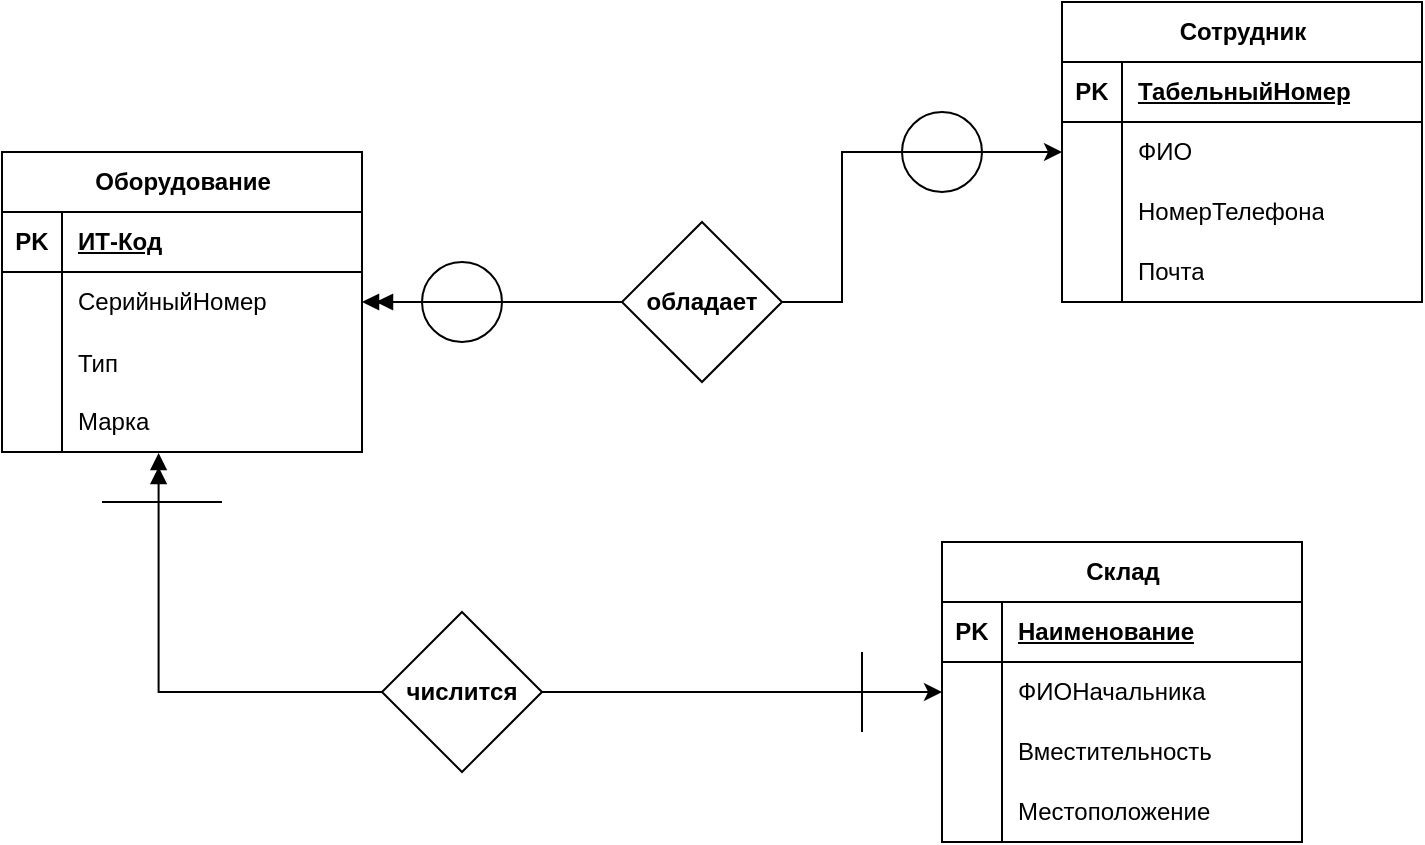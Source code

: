<mxfile version="22.0.6" type="github" pages="2">
  <diagram name="Страница — 1" id="PnU0x4NKW26dcsNiKPZy">
    <mxGraphModel dx="996" dy="751" grid="1" gridSize="10" guides="1" tooltips="1" connect="1" arrows="1" fold="1" page="1" pageScale="1" pageWidth="827" pageHeight="1169" math="0" shadow="0">
      <root>
        <mxCell id="0" />
        <mxCell id="1" parent="0" />
        <mxCell id="v3xCnes4WC0C5B3teTcQ-1" value="" style="ellipse;whiteSpace=wrap;html=1;aspect=fixed;" parent="1" vertex="1">
          <mxGeometry x="490" y="165" width="40" height="40" as="geometry" />
        </mxCell>
        <mxCell id="v3xCnes4WC0C5B3teTcQ-2" value="" style="ellipse;whiteSpace=wrap;html=1;aspect=fixed;" parent="1" vertex="1">
          <mxGeometry x="250" y="240" width="40" height="40" as="geometry" />
        </mxCell>
        <mxCell id="v3xCnes4WC0C5B3teTcQ-5" value="" style="edgeStyle=orthogonalEdgeStyle;rounded=0;orthogonalLoop=1;jettySize=auto;html=1;startArrow=doubleBlock;startFill=1;endArrow=none;endFill=0;" parent="1" source="v3xCnes4WC0C5B3teTcQ-6" target="v3xCnes4WC0C5B3teTcQ-49" edge="1">
          <mxGeometry relative="1" as="geometry" />
        </mxCell>
        <mxCell id="v3xCnes4WC0C5B3teTcQ-6" value="Оборудование" style="shape=table;startSize=30;container=1;collapsible=1;childLayout=tableLayout;fixedRows=1;rowLines=0;fontStyle=1;align=center;resizeLast=1;html=1;" parent="1" vertex="1">
          <mxGeometry x="40" y="185" width="180" height="150" as="geometry" />
        </mxCell>
        <mxCell id="v3xCnes4WC0C5B3teTcQ-7" value="" style="shape=tableRow;horizontal=0;startSize=0;swimlaneHead=0;swimlaneBody=0;fillColor=none;collapsible=0;dropTarget=0;points=[[0,0.5],[1,0.5]];portConstraint=eastwest;top=0;left=0;right=0;bottom=1;" parent="v3xCnes4WC0C5B3teTcQ-6" vertex="1">
          <mxGeometry y="30" width="180" height="30" as="geometry" />
        </mxCell>
        <mxCell id="v3xCnes4WC0C5B3teTcQ-8" value="PK" style="shape=partialRectangle;connectable=0;fillColor=none;top=0;left=0;bottom=0;right=0;fontStyle=1;overflow=hidden;whiteSpace=wrap;html=1;" parent="v3xCnes4WC0C5B3teTcQ-7" vertex="1">
          <mxGeometry width="30" height="30" as="geometry">
            <mxRectangle width="30" height="30" as="alternateBounds" />
          </mxGeometry>
        </mxCell>
        <mxCell id="v3xCnes4WC0C5B3teTcQ-9" value="ИТ-Код" style="shape=partialRectangle;connectable=0;fillColor=none;top=0;left=0;bottom=0;right=0;align=left;spacingLeft=6;fontStyle=5;overflow=hidden;whiteSpace=wrap;html=1;" parent="v3xCnes4WC0C5B3teTcQ-7" vertex="1">
          <mxGeometry x="30" width="150" height="30" as="geometry">
            <mxRectangle width="150" height="30" as="alternateBounds" />
          </mxGeometry>
        </mxCell>
        <mxCell id="v3xCnes4WC0C5B3teTcQ-10" value="" style="shape=tableRow;horizontal=0;startSize=0;swimlaneHead=0;swimlaneBody=0;fillColor=none;collapsible=0;dropTarget=0;points=[[0,0.5],[1,0.5]];portConstraint=eastwest;top=0;left=0;right=0;bottom=0;" parent="v3xCnes4WC0C5B3teTcQ-6" vertex="1">
          <mxGeometry y="60" width="180" height="30" as="geometry" />
        </mxCell>
        <mxCell id="v3xCnes4WC0C5B3teTcQ-11" value="" style="shape=partialRectangle;connectable=0;fillColor=none;top=0;left=0;bottom=0;right=0;editable=1;overflow=hidden;whiteSpace=wrap;html=1;" parent="v3xCnes4WC0C5B3teTcQ-10" vertex="1">
          <mxGeometry width="30" height="30" as="geometry">
            <mxRectangle width="30" height="30" as="alternateBounds" />
          </mxGeometry>
        </mxCell>
        <mxCell id="v3xCnes4WC0C5B3teTcQ-12" value="СерийныйНомер" style="shape=partialRectangle;connectable=0;fillColor=none;top=0;left=0;bottom=0;right=0;align=left;spacingLeft=6;overflow=hidden;whiteSpace=wrap;html=1;" parent="v3xCnes4WC0C5B3teTcQ-10" vertex="1">
          <mxGeometry x="30" width="150" height="30" as="geometry">
            <mxRectangle width="150" height="30" as="alternateBounds" />
          </mxGeometry>
        </mxCell>
        <mxCell id="v3xCnes4WC0C5B3teTcQ-13" value="" style="shape=tableRow;horizontal=0;startSize=0;swimlaneHead=0;swimlaneBody=0;fillColor=none;collapsible=0;dropTarget=0;points=[[0,0.5],[1,0.5]];portConstraint=eastwest;top=0;left=0;right=0;bottom=0;" parent="v3xCnes4WC0C5B3teTcQ-6" vertex="1">
          <mxGeometry y="90" width="180" height="30" as="geometry" />
        </mxCell>
        <mxCell id="v3xCnes4WC0C5B3teTcQ-14" value="" style="shape=partialRectangle;connectable=0;fillColor=none;top=0;left=0;bottom=0;right=0;editable=1;overflow=hidden;" parent="v3xCnes4WC0C5B3teTcQ-13" vertex="1">
          <mxGeometry width="30" height="30" as="geometry">
            <mxRectangle width="30" height="30" as="alternateBounds" />
          </mxGeometry>
        </mxCell>
        <mxCell id="v3xCnes4WC0C5B3teTcQ-15" value="Тип" style="shape=partialRectangle;connectable=0;fillColor=none;top=0;left=0;bottom=0;right=0;align=left;spacingLeft=6;overflow=hidden;" parent="v3xCnes4WC0C5B3teTcQ-13" vertex="1">
          <mxGeometry x="30" width="150" height="30" as="geometry">
            <mxRectangle width="150" height="30" as="alternateBounds" />
          </mxGeometry>
        </mxCell>
        <mxCell id="v3xCnes4WC0C5B3teTcQ-16" value="" style="shape=tableRow;horizontal=0;startSize=0;swimlaneHead=0;swimlaneBody=0;fillColor=none;collapsible=0;dropTarget=0;points=[[0,0.5],[1,0.5]];portConstraint=eastwest;top=0;left=0;right=0;bottom=0;" parent="v3xCnes4WC0C5B3teTcQ-6" vertex="1">
          <mxGeometry y="120" width="180" height="30" as="geometry" />
        </mxCell>
        <mxCell id="v3xCnes4WC0C5B3teTcQ-17" value="" style="shape=partialRectangle;connectable=0;fillColor=none;top=0;left=0;bottom=0;right=0;editable=1;overflow=hidden;whiteSpace=wrap;html=1;" parent="v3xCnes4WC0C5B3teTcQ-16" vertex="1">
          <mxGeometry width="30" height="30" as="geometry">
            <mxRectangle width="30" height="30" as="alternateBounds" />
          </mxGeometry>
        </mxCell>
        <mxCell id="v3xCnes4WC0C5B3teTcQ-18" value="Марка" style="shape=partialRectangle;connectable=0;fillColor=none;top=0;left=0;bottom=0;right=0;align=left;spacingLeft=6;overflow=hidden;whiteSpace=wrap;html=1;" parent="v3xCnes4WC0C5B3teTcQ-16" vertex="1">
          <mxGeometry x="30" width="150" height="30" as="geometry">
            <mxRectangle width="150" height="30" as="alternateBounds" />
          </mxGeometry>
        </mxCell>
        <mxCell id="v3xCnes4WC0C5B3teTcQ-19" value="Сотрудник" style="shape=table;startSize=30;container=1;collapsible=1;childLayout=tableLayout;fixedRows=1;rowLines=0;fontStyle=1;align=center;resizeLast=1;html=1;" parent="1" vertex="1">
          <mxGeometry x="570" y="110" width="180" height="150" as="geometry" />
        </mxCell>
        <mxCell id="v3xCnes4WC0C5B3teTcQ-20" value="" style="shape=tableRow;horizontal=0;startSize=0;swimlaneHead=0;swimlaneBody=0;fillColor=none;collapsible=0;dropTarget=0;points=[[0,0.5],[1,0.5]];portConstraint=eastwest;top=0;left=0;right=0;bottom=1;" parent="v3xCnes4WC0C5B3teTcQ-19" vertex="1">
          <mxGeometry y="30" width="180" height="30" as="geometry" />
        </mxCell>
        <mxCell id="v3xCnes4WC0C5B3teTcQ-21" value="PK" style="shape=partialRectangle;connectable=0;fillColor=none;top=0;left=0;bottom=0;right=0;fontStyle=1;overflow=hidden;whiteSpace=wrap;html=1;" parent="v3xCnes4WC0C5B3teTcQ-20" vertex="1">
          <mxGeometry width="30" height="30" as="geometry">
            <mxRectangle width="30" height="30" as="alternateBounds" />
          </mxGeometry>
        </mxCell>
        <mxCell id="v3xCnes4WC0C5B3teTcQ-22" value="ТабельныйНомер" style="shape=partialRectangle;connectable=0;fillColor=none;top=0;left=0;bottom=0;right=0;align=left;spacingLeft=6;fontStyle=5;overflow=hidden;whiteSpace=wrap;html=1;" parent="v3xCnes4WC0C5B3teTcQ-20" vertex="1">
          <mxGeometry x="30" width="150" height="30" as="geometry">
            <mxRectangle width="150" height="30" as="alternateBounds" />
          </mxGeometry>
        </mxCell>
        <mxCell id="v3xCnes4WC0C5B3teTcQ-23" value="" style="shape=tableRow;horizontal=0;startSize=0;swimlaneHead=0;swimlaneBody=0;fillColor=none;collapsible=0;dropTarget=0;points=[[0,0.5],[1,0.5]];portConstraint=eastwest;top=0;left=0;right=0;bottom=0;" parent="v3xCnes4WC0C5B3teTcQ-19" vertex="1">
          <mxGeometry y="60" width="180" height="30" as="geometry" />
        </mxCell>
        <mxCell id="v3xCnes4WC0C5B3teTcQ-24" value="" style="shape=partialRectangle;connectable=0;fillColor=none;top=0;left=0;bottom=0;right=0;editable=1;overflow=hidden;whiteSpace=wrap;html=1;" parent="v3xCnes4WC0C5B3teTcQ-23" vertex="1">
          <mxGeometry width="30" height="30" as="geometry">
            <mxRectangle width="30" height="30" as="alternateBounds" />
          </mxGeometry>
        </mxCell>
        <mxCell id="v3xCnes4WC0C5B3teTcQ-25" value="ФИО" style="shape=partialRectangle;connectable=0;fillColor=none;top=0;left=0;bottom=0;right=0;align=left;spacingLeft=6;overflow=hidden;whiteSpace=wrap;html=1;" parent="v3xCnes4WC0C5B3teTcQ-23" vertex="1">
          <mxGeometry x="30" width="150" height="30" as="geometry">
            <mxRectangle width="150" height="30" as="alternateBounds" />
          </mxGeometry>
        </mxCell>
        <mxCell id="v3xCnes4WC0C5B3teTcQ-26" value="" style="shape=tableRow;horizontal=0;startSize=0;swimlaneHead=0;swimlaneBody=0;fillColor=none;collapsible=0;dropTarget=0;points=[[0,0.5],[1,0.5]];portConstraint=eastwest;top=0;left=0;right=0;bottom=0;" parent="v3xCnes4WC0C5B3teTcQ-19" vertex="1">
          <mxGeometry y="90" width="180" height="30" as="geometry" />
        </mxCell>
        <mxCell id="v3xCnes4WC0C5B3teTcQ-27" value="" style="shape=partialRectangle;connectable=0;fillColor=none;top=0;left=0;bottom=0;right=0;editable=1;overflow=hidden;whiteSpace=wrap;html=1;" parent="v3xCnes4WC0C5B3teTcQ-26" vertex="1">
          <mxGeometry width="30" height="30" as="geometry">
            <mxRectangle width="30" height="30" as="alternateBounds" />
          </mxGeometry>
        </mxCell>
        <mxCell id="v3xCnes4WC0C5B3teTcQ-28" value="НомерТелефона" style="shape=partialRectangle;connectable=0;fillColor=none;top=0;left=0;bottom=0;right=0;align=left;spacingLeft=6;overflow=hidden;whiteSpace=wrap;html=1;" parent="v3xCnes4WC0C5B3teTcQ-26" vertex="1">
          <mxGeometry x="30" width="150" height="30" as="geometry">
            <mxRectangle width="150" height="30" as="alternateBounds" />
          </mxGeometry>
        </mxCell>
        <mxCell id="v3xCnes4WC0C5B3teTcQ-29" value="" style="shape=tableRow;horizontal=0;startSize=0;swimlaneHead=0;swimlaneBody=0;fillColor=none;collapsible=0;dropTarget=0;points=[[0,0.5],[1,0.5]];portConstraint=eastwest;top=0;left=0;right=0;bottom=0;" parent="v3xCnes4WC0C5B3teTcQ-19" vertex="1">
          <mxGeometry y="120" width="180" height="30" as="geometry" />
        </mxCell>
        <mxCell id="v3xCnes4WC0C5B3teTcQ-30" value="" style="shape=partialRectangle;connectable=0;fillColor=none;top=0;left=0;bottom=0;right=0;fontStyle=0;overflow=hidden;whiteSpace=wrap;html=1;" parent="v3xCnes4WC0C5B3teTcQ-29" vertex="1">
          <mxGeometry width="30" height="30" as="geometry">
            <mxRectangle width="30" height="30" as="alternateBounds" />
          </mxGeometry>
        </mxCell>
        <mxCell id="v3xCnes4WC0C5B3teTcQ-31" value="Почта" style="shape=partialRectangle;connectable=0;fillColor=none;top=0;left=0;bottom=0;right=0;align=left;spacingLeft=6;fontStyle=0;overflow=hidden;whiteSpace=wrap;html=1;" parent="v3xCnes4WC0C5B3teTcQ-29" vertex="1">
          <mxGeometry x="30" width="150" height="30" as="geometry">
            <mxRectangle width="150" height="30" as="alternateBounds" />
          </mxGeometry>
        </mxCell>
        <mxCell id="v3xCnes4WC0C5B3teTcQ-32" value="" style="edgeStyle=orthogonalEdgeStyle;rounded=0;orthogonalLoop=1;jettySize=auto;html=1;startArrow=classic;startFill=1;endArrow=none;endFill=0;" parent="1" source="v3xCnes4WC0C5B3teTcQ-33" target="v3xCnes4WC0C5B3teTcQ-47" edge="1">
          <mxGeometry relative="1" as="geometry" />
        </mxCell>
        <mxCell id="v3xCnes4WC0C5B3teTcQ-33" value="Склад" style="shape=table;startSize=30;container=1;collapsible=1;childLayout=tableLayout;fixedRows=1;rowLines=0;fontStyle=1;align=center;resizeLast=1;html=1;" parent="1" vertex="1">
          <mxGeometry x="510" y="380" width="180" height="150" as="geometry" />
        </mxCell>
        <mxCell id="v3xCnes4WC0C5B3teTcQ-34" value="" style="shape=tableRow;horizontal=0;startSize=0;swimlaneHead=0;swimlaneBody=0;fillColor=none;collapsible=0;dropTarget=0;points=[[0,0.5],[1,0.5]];portConstraint=eastwest;top=0;left=0;right=0;bottom=1;" parent="v3xCnes4WC0C5B3teTcQ-33" vertex="1">
          <mxGeometry y="30" width="180" height="30" as="geometry" />
        </mxCell>
        <mxCell id="v3xCnes4WC0C5B3teTcQ-35" value="PK" style="shape=partialRectangle;connectable=0;fillColor=none;top=0;left=0;bottom=0;right=0;fontStyle=1;overflow=hidden;whiteSpace=wrap;html=1;" parent="v3xCnes4WC0C5B3teTcQ-34" vertex="1">
          <mxGeometry width="30" height="30" as="geometry">
            <mxRectangle width="30" height="30" as="alternateBounds" />
          </mxGeometry>
        </mxCell>
        <mxCell id="v3xCnes4WC0C5B3teTcQ-36" value="Наименование" style="shape=partialRectangle;connectable=0;fillColor=none;top=0;left=0;bottom=0;right=0;align=left;spacingLeft=6;fontStyle=5;overflow=hidden;whiteSpace=wrap;html=1;" parent="v3xCnes4WC0C5B3teTcQ-34" vertex="1">
          <mxGeometry x="30" width="150" height="30" as="geometry">
            <mxRectangle width="150" height="30" as="alternateBounds" />
          </mxGeometry>
        </mxCell>
        <mxCell id="v3xCnes4WC0C5B3teTcQ-37" value="" style="shape=tableRow;horizontal=0;startSize=0;swimlaneHead=0;swimlaneBody=0;fillColor=none;collapsible=0;dropTarget=0;points=[[0,0.5],[1,0.5]];portConstraint=eastwest;top=0;left=0;right=0;bottom=0;" parent="v3xCnes4WC0C5B3teTcQ-33" vertex="1">
          <mxGeometry y="60" width="180" height="30" as="geometry" />
        </mxCell>
        <mxCell id="v3xCnes4WC0C5B3teTcQ-38" value="" style="shape=partialRectangle;connectable=0;fillColor=none;top=0;left=0;bottom=0;right=0;editable=1;overflow=hidden;whiteSpace=wrap;html=1;" parent="v3xCnes4WC0C5B3teTcQ-37" vertex="1">
          <mxGeometry width="30" height="30" as="geometry">
            <mxRectangle width="30" height="30" as="alternateBounds" />
          </mxGeometry>
        </mxCell>
        <mxCell id="v3xCnes4WC0C5B3teTcQ-39" value="ФИОНачальника" style="shape=partialRectangle;connectable=0;fillColor=none;top=0;left=0;bottom=0;right=0;align=left;spacingLeft=6;overflow=hidden;whiteSpace=wrap;html=1;" parent="v3xCnes4WC0C5B3teTcQ-37" vertex="1">
          <mxGeometry x="30" width="150" height="30" as="geometry">
            <mxRectangle width="150" height="30" as="alternateBounds" />
          </mxGeometry>
        </mxCell>
        <mxCell id="v3xCnes4WC0C5B3teTcQ-40" value="" style="shape=tableRow;horizontal=0;startSize=0;swimlaneHead=0;swimlaneBody=0;fillColor=none;collapsible=0;dropTarget=0;points=[[0,0.5],[1,0.5]];portConstraint=eastwest;top=0;left=0;right=0;bottom=0;" parent="v3xCnes4WC0C5B3teTcQ-33" vertex="1">
          <mxGeometry y="90" width="180" height="30" as="geometry" />
        </mxCell>
        <mxCell id="v3xCnes4WC0C5B3teTcQ-41" value="" style="shape=partialRectangle;connectable=0;fillColor=none;top=0;left=0;bottom=0;right=0;editable=1;overflow=hidden;whiteSpace=wrap;html=1;" parent="v3xCnes4WC0C5B3teTcQ-40" vertex="1">
          <mxGeometry width="30" height="30" as="geometry">
            <mxRectangle width="30" height="30" as="alternateBounds" />
          </mxGeometry>
        </mxCell>
        <mxCell id="v3xCnes4WC0C5B3teTcQ-42" value="Вместительность" style="shape=partialRectangle;connectable=0;fillColor=none;top=0;left=0;bottom=0;right=0;align=left;spacingLeft=6;overflow=hidden;whiteSpace=wrap;html=1;" parent="v3xCnes4WC0C5B3teTcQ-40" vertex="1">
          <mxGeometry x="30" width="150" height="30" as="geometry">
            <mxRectangle width="150" height="30" as="alternateBounds" />
          </mxGeometry>
        </mxCell>
        <mxCell id="v3xCnes4WC0C5B3teTcQ-43" value="" style="shape=tableRow;horizontal=0;startSize=0;swimlaneHead=0;swimlaneBody=0;fillColor=none;collapsible=0;dropTarget=0;points=[[0,0.5],[1,0.5]];portConstraint=eastwest;top=0;left=0;right=0;bottom=0;" parent="v3xCnes4WC0C5B3teTcQ-33" vertex="1">
          <mxGeometry y="120" width="180" height="30" as="geometry" />
        </mxCell>
        <mxCell id="v3xCnes4WC0C5B3teTcQ-44" value="" style="shape=partialRectangle;connectable=0;fillColor=none;top=0;left=0;bottom=0;right=0;fontStyle=0;overflow=hidden;whiteSpace=wrap;html=1;" parent="v3xCnes4WC0C5B3teTcQ-43" vertex="1">
          <mxGeometry width="30" height="30" as="geometry">
            <mxRectangle width="30" height="30" as="alternateBounds" />
          </mxGeometry>
        </mxCell>
        <mxCell id="v3xCnes4WC0C5B3teTcQ-45" value="Местоположение" style="shape=partialRectangle;connectable=0;fillColor=none;top=0;left=0;bottom=0;right=0;align=left;spacingLeft=6;fontStyle=0;overflow=hidden;whiteSpace=wrap;html=1;" parent="v3xCnes4WC0C5B3teTcQ-43" vertex="1">
          <mxGeometry x="30" width="150" height="30" as="geometry">
            <mxRectangle width="150" height="30" as="alternateBounds" />
          </mxGeometry>
        </mxCell>
        <mxCell id="v3xCnes4WC0C5B3teTcQ-46" style="edgeStyle=orthogonalEdgeStyle;rounded=0;orthogonalLoop=1;jettySize=auto;html=1;endArrow=doubleBlock;endFill=1;entryX=0.435;entryY=1.015;entryDx=0;entryDy=0;entryPerimeter=0;" parent="1" source="v3xCnes4WC0C5B3teTcQ-47" target="v3xCnes4WC0C5B3teTcQ-16" edge="1">
          <mxGeometry relative="1" as="geometry">
            <mxPoint x="120" y="340" as="targetPoint" />
            <Array as="points">
              <mxPoint x="118" y="455" />
            </Array>
          </mxGeometry>
        </mxCell>
        <mxCell id="v3xCnes4WC0C5B3teTcQ-47" value="числится" style="rhombus;whiteSpace=wrap;html=1;startSize=30;fontStyle=1;" parent="1" vertex="1">
          <mxGeometry x="230" y="415" width="80" height="80" as="geometry" />
        </mxCell>
        <mxCell id="v3xCnes4WC0C5B3teTcQ-48" style="edgeStyle=orthogonalEdgeStyle;rounded=0;orthogonalLoop=1;jettySize=auto;html=1;entryX=0;entryY=0.5;entryDx=0;entryDy=0;" parent="1" source="v3xCnes4WC0C5B3teTcQ-49" target="v3xCnes4WC0C5B3teTcQ-23" edge="1">
          <mxGeometry relative="1" as="geometry">
            <Array as="points">
              <mxPoint x="460" y="260" />
              <mxPoint x="460" y="185" />
            </Array>
          </mxGeometry>
        </mxCell>
        <mxCell id="v3xCnes4WC0C5B3teTcQ-49" value="обладает" style="rhombus;whiteSpace=wrap;html=1;startSize=30;fontStyle=1;" parent="1" vertex="1">
          <mxGeometry x="350" y="220" width="80" height="80" as="geometry" />
        </mxCell>
        <mxCell id="2YAQvIsEtUiW3YTORAIv-1" value="" style="endArrow=none;html=1;rounded=0;" parent="1" edge="1">
          <mxGeometry width="50" height="50" relative="1" as="geometry">
            <mxPoint x="470" y="475" as="sourcePoint" />
            <mxPoint x="470" y="435" as="targetPoint" />
          </mxGeometry>
        </mxCell>
        <mxCell id="8q7k6hsITGp_pJ8MEtwG-1" value="" style="endArrow=none;html=1;rounded=0;" edge="1" parent="1">
          <mxGeometry width="50" height="50" relative="1" as="geometry">
            <mxPoint x="90" y="360" as="sourcePoint" />
            <mxPoint x="150" y="360" as="targetPoint" />
          </mxGeometry>
        </mxCell>
      </root>
    </mxGraphModel>
  </diagram>
  <diagram name="1норм" id="Ge3Oswzq9EC8gcT67TrZ">
    <mxGraphModel dx="1386" dy="751" grid="1" gridSize="10" guides="1" tooltips="1" connect="1" arrows="1" fold="1" page="0" pageScale="1" pageWidth="827" pageHeight="1169" math="0" shadow="0">
      <root>
        <mxCell id="0" />
        <mxCell id="1" parent="0" />
        <mxCell id="DF4nkWfCaV6Rz9GlAU0D-6" value="Оборудование" style="shape=table;startSize=30;container=1;collapsible=1;childLayout=tableLayout;fixedRows=1;rowLines=0;fontStyle=1;align=center;resizeLast=1;html=1;" parent="1" vertex="1">
          <mxGeometry x="80" y="185" width="180" height="180" as="geometry" />
        </mxCell>
        <mxCell id="DF4nkWfCaV6Rz9GlAU0D-7" value="" style="shape=tableRow;horizontal=0;startSize=0;swimlaneHead=0;swimlaneBody=0;fillColor=none;collapsible=0;dropTarget=0;points=[[0,0.5],[1,0.5]];portConstraint=eastwest;top=0;left=0;right=0;bottom=1;" parent="DF4nkWfCaV6Rz9GlAU0D-6" vertex="1">
          <mxGeometry y="30" width="180" height="30" as="geometry" />
        </mxCell>
        <mxCell id="DF4nkWfCaV6Rz9GlAU0D-8" value="PK" style="shape=partialRectangle;connectable=0;fillColor=none;top=0;left=0;bottom=0;right=0;fontStyle=1;overflow=hidden;whiteSpace=wrap;html=1;" parent="DF4nkWfCaV6Rz9GlAU0D-7" vertex="1">
          <mxGeometry width="30" height="30" as="geometry">
            <mxRectangle width="30" height="30" as="alternateBounds" />
          </mxGeometry>
        </mxCell>
        <mxCell id="DF4nkWfCaV6Rz9GlAU0D-9" value="ИТ-Код" style="shape=partialRectangle;connectable=0;fillColor=none;top=0;left=0;bottom=0;right=0;align=left;spacingLeft=6;fontStyle=5;overflow=hidden;whiteSpace=wrap;html=1;" parent="DF4nkWfCaV6Rz9GlAU0D-7" vertex="1">
          <mxGeometry x="30" width="150" height="30" as="geometry">
            <mxRectangle width="150" height="30" as="alternateBounds" />
          </mxGeometry>
        </mxCell>
        <mxCell id="DF4nkWfCaV6Rz9GlAU0D-10" value="" style="shape=tableRow;horizontal=0;startSize=0;swimlaneHead=0;swimlaneBody=0;fillColor=none;collapsible=0;dropTarget=0;points=[[0,0.5],[1,0.5]];portConstraint=eastwest;top=0;left=0;right=0;bottom=0;" parent="DF4nkWfCaV6Rz9GlAU0D-6" vertex="1">
          <mxGeometry y="60" width="180" height="30" as="geometry" />
        </mxCell>
        <mxCell id="DF4nkWfCaV6Rz9GlAU0D-11" value="" style="shape=partialRectangle;connectable=0;fillColor=none;top=0;left=0;bottom=0;right=0;editable=1;overflow=hidden;whiteSpace=wrap;html=1;" parent="DF4nkWfCaV6Rz9GlAU0D-10" vertex="1">
          <mxGeometry width="30" height="30" as="geometry">
            <mxRectangle width="30" height="30" as="alternateBounds" />
          </mxGeometry>
        </mxCell>
        <mxCell id="DF4nkWfCaV6Rz9GlAU0D-12" value="СерийныйНомер" style="shape=partialRectangle;connectable=0;fillColor=none;top=0;left=0;bottom=0;right=0;align=left;spacingLeft=6;overflow=hidden;whiteSpace=wrap;html=1;" parent="DF4nkWfCaV6Rz9GlAU0D-10" vertex="1">
          <mxGeometry x="30" width="150" height="30" as="geometry">
            <mxRectangle width="150" height="30" as="alternateBounds" />
          </mxGeometry>
        </mxCell>
        <mxCell id="DF4nkWfCaV6Rz9GlAU0D-13" value="" style="shape=tableRow;horizontal=0;startSize=0;swimlaneHead=0;swimlaneBody=0;fillColor=none;collapsible=0;dropTarget=0;points=[[0,0.5],[1,0.5]];portConstraint=eastwest;top=0;left=0;right=0;bottom=0;" parent="DF4nkWfCaV6Rz9GlAU0D-6" vertex="1">
          <mxGeometry y="90" width="180" height="30" as="geometry" />
        </mxCell>
        <mxCell id="DF4nkWfCaV6Rz9GlAU0D-14" value="" style="shape=partialRectangle;connectable=0;fillColor=none;top=0;left=0;bottom=0;right=0;editable=1;overflow=hidden;" parent="DF4nkWfCaV6Rz9GlAU0D-13" vertex="1">
          <mxGeometry width="30" height="30" as="geometry">
            <mxRectangle width="30" height="30" as="alternateBounds" />
          </mxGeometry>
        </mxCell>
        <mxCell id="DF4nkWfCaV6Rz9GlAU0D-15" value="Тип" style="shape=partialRectangle;connectable=0;fillColor=none;top=0;left=0;bottom=0;right=0;align=left;spacingLeft=6;overflow=hidden;" parent="DF4nkWfCaV6Rz9GlAU0D-13" vertex="1">
          <mxGeometry x="30" width="150" height="30" as="geometry">
            <mxRectangle width="150" height="30" as="alternateBounds" />
          </mxGeometry>
        </mxCell>
        <mxCell id="DF4nkWfCaV6Rz9GlAU0D-16" value="" style="shape=tableRow;horizontal=0;startSize=0;swimlaneHead=0;swimlaneBody=0;fillColor=none;collapsible=0;dropTarget=0;points=[[0,0.5],[1,0.5]];portConstraint=eastwest;top=0;left=0;right=0;bottom=0;" parent="DF4nkWfCaV6Rz9GlAU0D-6" vertex="1">
          <mxGeometry y="120" width="180" height="30" as="geometry" />
        </mxCell>
        <mxCell id="DF4nkWfCaV6Rz9GlAU0D-17" value="" style="shape=partialRectangle;connectable=0;fillColor=none;top=0;left=0;bottom=0;right=0;editable=1;overflow=hidden;whiteSpace=wrap;html=1;" parent="DF4nkWfCaV6Rz9GlAU0D-16" vertex="1">
          <mxGeometry width="30" height="30" as="geometry">
            <mxRectangle width="30" height="30" as="alternateBounds" />
          </mxGeometry>
        </mxCell>
        <mxCell id="DF4nkWfCaV6Rz9GlAU0D-18" value="Марка" style="shape=partialRectangle;connectable=0;fillColor=none;top=0;left=0;bottom=0;right=0;align=left;spacingLeft=6;overflow=hidden;whiteSpace=wrap;html=1;" parent="DF4nkWfCaV6Rz9GlAU0D-16" vertex="1">
          <mxGeometry x="30" width="150" height="30" as="geometry">
            <mxRectangle width="150" height="30" as="alternateBounds" />
          </mxGeometry>
        </mxCell>
        <mxCell id="LQpanw3jw8-ExbNBmh-A-1" value="" style="shape=tableRow;horizontal=0;startSize=0;swimlaneHead=0;swimlaneBody=0;fillColor=none;collapsible=0;dropTarget=0;points=[[0,0.5],[1,0.5]];portConstraint=eastwest;top=0;left=0;right=0;bottom=0;" parent="DF4nkWfCaV6Rz9GlAU0D-6" vertex="1">
          <mxGeometry y="150" width="180" height="30" as="geometry" />
        </mxCell>
        <mxCell id="LQpanw3jw8-ExbNBmh-A-2" value="" style="shape=partialRectangle;connectable=0;fillColor=none;top=0;left=0;bottom=0;right=0;editable=1;overflow=hidden;" parent="LQpanw3jw8-ExbNBmh-A-1" vertex="1">
          <mxGeometry width="30" height="30" as="geometry">
            <mxRectangle width="30" height="30" as="alternateBounds" />
          </mxGeometry>
        </mxCell>
        <mxCell id="LQpanw3jw8-ExbNBmh-A-3" value="Состояние" style="shape=partialRectangle;connectable=0;fillColor=none;top=0;left=0;bottom=0;right=0;align=left;spacingLeft=6;overflow=hidden;" parent="LQpanw3jw8-ExbNBmh-A-1" vertex="1">
          <mxGeometry x="30" width="150" height="30" as="geometry">
            <mxRectangle width="150" height="30" as="alternateBounds" />
          </mxGeometry>
        </mxCell>
        <mxCell id="DF4nkWfCaV6Rz9GlAU0D-19" value="Сотрудник" style="shape=table;startSize=30;container=1;collapsible=1;childLayout=tableLayout;fixedRows=1;rowLines=0;fontStyle=1;align=center;resizeLast=1;html=1;" parent="1" vertex="1">
          <mxGeometry x="635" y="185" width="180" height="150" as="geometry" />
        </mxCell>
        <mxCell id="DF4nkWfCaV6Rz9GlAU0D-20" value="" style="shape=tableRow;horizontal=0;startSize=0;swimlaneHead=0;swimlaneBody=0;fillColor=none;collapsible=0;dropTarget=0;points=[[0,0.5],[1,0.5]];portConstraint=eastwest;top=0;left=0;right=0;bottom=1;" parent="DF4nkWfCaV6Rz9GlAU0D-19" vertex="1">
          <mxGeometry y="30" width="180" height="30" as="geometry" />
        </mxCell>
        <mxCell id="DF4nkWfCaV6Rz9GlAU0D-21" value="PK" style="shape=partialRectangle;connectable=0;fillColor=none;top=0;left=0;bottom=0;right=0;fontStyle=1;overflow=hidden;whiteSpace=wrap;html=1;" parent="DF4nkWfCaV6Rz9GlAU0D-20" vertex="1">
          <mxGeometry width="30" height="30" as="geometry">
            <mxRectangle width="30" height="30" as="alternateBounds" />
          </mxGeometry>
        </mxCell>
        <mxCell id="DF4nkWfCaV6Rz9GlAU0D-22" value="ТабельныйНомер" style="shape=partialRectangle;connectable=0;fillColor=none;top=0;left=0;bottom=0;right=0;align=left;spacingLeft=6;fontStyle=5;overflow=hidden;whiteSpace=wrap;html=1;" parent="DF4nkWfCaV6Rz9GlAU0D-20" vertex="1">
          <mxGeometry x="30" width="150" height="30" as="geometry">
            <mxRectangle width="150" height="30" as="alternateBounds" />
          </mxGeometry>
        </mxCell>
        <mxCell id="DF4nkWfCaV6Rz9GlAU0D-23" value="" style="shape=tableRow;horizontal=0;startSize=0;swimlaneHead=0;swimlaneBody=0;fillColor=none;collapsible=0;dropTarget=0;points=[[0,0.5],[1,0.5]];portConstraint=eastwest;top=0;left=0;right=0;bottom=0;" parent="DF4nkWfCaV6Rz9GlAU0D-19" vertex="1">
          <mxGeometry y="60" width="180" height="30" as="geometry" />
        </mxCell>
        <mxCell id="DF4nkWfCaV6Rz9GlAU0D-24" value="" style="shape=partialRectangle;connectable=0;fillColor=none;top=0;left=0;bottom=0;right=0;editable=1;overflow=hidden;whiteSpace=wrap;html=1;" parent="DF4nkWfCaV6Rz9GlAU0D-23" vertex="1">
          <mxGeometry width="30" height="30" as="geometry">
            <mxRectangle width="30" height="30" as="alternateBounds" />
          </mxGeometry>
        </mxCell>
        <mxCell id="DF4nkWfCaV6Rz9GlAU0D-25" value="ФИО" style="shape=partialRectangle;connectable=0;fillColor=none;top=0;left=0;bottom=0;right=0;align=left;spacingLeft=6;overflow=hidden;whiteSpace=wrap;html=1;" parent="DF4nkWfCaV6Rz9GlAU0D-23" vertex="1">
          <mxGeometry x="30" width="150" height="30" as="geometry">
            <mxRectangle width="150" height="30" as="alternateBounds" />
          </mxGeometry>
        </mxCell>
        <mxCell id="DF4nkWfCaV6Rz9GlAU0D-26" value="" style="shape=tableRow;horizontal=0;startSize=0;swimlaneHead=0;swimlaneBody=0;fillColor=none;collapsible=0;dropTarget=0;points=[[0,0.5],[1,0.5]];portConstraint=eastwest;top=0;left=0;right=0;bottom=0;" parent="DF4nkWfCaV6Rz9GlAU0D-19" vertex="1">
          <mxGeometry y="90" width="180" height="30" as="geometry" />
        </mxCell>
        <mxCell id="DF4nkWfCaV6Rz9GlAU0D-27" value="" style="shape=partialRectangle;connectable=0;fillColor=none;top=0;left=0;bottom=0;right=0;editable=1;overflow=hidden;whiteSpace=wrap;html=1;" parent="DF4nkWfCaV6Rz9GlAU0D-26" vertex="1">
          <mxGeometry width="30" height="30" as="geometry">
            <mxRectangle width="30" height="30" as="alternateBounds" />
          </mxGeometry>
        </mxCell>
        <mxCell id="DF4nkWfCaV6Rz9GlAU0D-28" value="НомерТелефона" style="shape=partialRectangle;connectable=0;fillColor=none;top=0;left=0;bottom=0;right=0;align=left;spacingLeft=6;overflow=hidden;whiteSpace=wrap;html=1;" parent="DF4nkWfCaV6Rz9GlAU0D-26" vertex="1">
          <mxGeometry x="30" width="150" height="30" as="geometry">
            <mxRectangle width="150" height="30" as="alternateBounds" />
          </mxGeometry>
        </mxCell>
        <mxCell id="DF4nkWfCaV6Rz9GlAU0D-29" value="" style="shape=tableRow;horizontal=0;startSize=0;swimlaneHead=0;swimlaneBody=0;fillColor=none;collapsible=0;dropTarget=0;points=[[0,0.5],[1,0.5]];portConstraint=eastwest;top=0;left=0;right=0;bottom=0;" parent="DF4nkWfCaV6Rz9GlAU0D-19" vertex="1">
          <mxGeometry y="120" width="180" height="30" as="geometry" />
        </mxCell>
        <mxCell id="DF4nkWfCaV6Rz9GlAU0D-30" value="" style="shape=partialRectangle;connectable=0;fillColor=none;top=0;left=0;bottom=0;right=0;fontStyle=0;overflow=hidden;whiteSpace=wrap;html=1;" parent="DF4nkWfCaV6Rz9GlAU0D-29" vertex="1">
          <mxGeometry width="30" height="30" as="geometry">
            <mxRectangle width="30" height="30" as="alternateBounds" />
          </mxGeometry>
        </mxCell>
        <mxCell id="DF4nkWfCaV6Rz9GlAU0D-31" value="Почта" style="shape=partialRectangle;connectable=0;fillColor=none;top=0;left=0;bottom=0;right=0;align=left;spacingLeft=6;fontStyle=0;overflow=hidden;whiteSpace=wrap;html=1;" parent="DF4nkWfCaV6Rz9GlAU0D-29" vertex="1">
          <mxGeometry x="30" width="150" height="30" as="geometry">
            <mxRectangle width="150" height="30" as="alternateBounds" />
          </mxGeometry>
        </mxCell>
        <mxCell id="DF4nkWfCaV6Rz9GlAU0D-33" value="Склад" style="shape=table;startSize=30;container=1;collapsible=1;childLayout=tableLayout;fixedRows=1;rowLines=0;fontStyle=1;align=center;resizeLast=1;html=1;" parent="1" vertex="1">
          <mxGeometry x="405" y="480" width="180" height="150" as="geometry" />
        </mxCell>
        <mxCell id="DF4nkWfCaV6Rz9GlAU0D-34" value="" style="shape=tableRow;horizontal=0;startSize=0;swimlaneHead=0;swimlaneBody=0;fillColor=none;collapsible=0;dropTarget=0;points=[[0,0.5],[1,0.5]];portConstraint=eastwest;top=0;left=0;right=0;bottom=1;" parent="DF4nkWfCaV6Rz9GlAU0D-33" vertex="1">
          <mxGeometry y="30" width="180" height="30" as="geometry" />
        </mxCell>
        <mxCell id="DF4nkWfCaV6Rz9GlAU0D-35" value="PK" style="shape=partialRectangle;connectable=0;fillColor=none;top=0;left=0;bottom=0;right=0;fontStyle=1;overflow=hidden;whiteSpace=wrap;html=1;" parent="DF4nkWfCaV6Rz9GlAU0D-34" vertex="1">
          <mxGeometry width="30" height="30" as="geometry">
            <mxRectangle width="30" height="30" as="alternateBounds" />
          </mxGeometry>
        </mxCell>
        <mxCell id="DF4nkWfCaV6Rz9GlAU0D-36" value="Наименование" style="shape=partialRectangle;connectable=0;fillColor=none;top=0;left=0;bottom=0;right=0;align=left;spacingLeft=6;fontStyle=5;overflow=hidden;whiteSpace=wrap;html=1;" parent="DF4nkWfCaV6Rz9GlAU0D-34" vertex="1">
          <mxGeometry x="30" width="150" height="30" as="geometry">
            <mxRectangle width="150" height="30" as="alternateBounds" />
          </mxGeometry>
        </mxCell>
        <mxCell id="DF4nkWfCaV6Rz9GlAU0D-37" value="" style="shape=tableRow;horizontal=0;startSize=0;swimlaneHead=0;swimlaneBody=0;fillColor=none;collapsible=0;dropTarget=0;points=[[0,0.5],[1,0.5]];portConstraint=eastwest;top=0;left=0;right=0;bottom=0;" parent="DF4nkWfCaV6Rz9GlAU0D-33" vertex="1">
          <mxGeometry y="60" width="180" height="30" as="geometry" />
        </mxCell>
        <mxCell id="DF4nkWfCaV6Rz9GlAU0D-38" value="" style="shape=partialRectangle;connectable=0;fillColor=none;top=0;left=0;bottom=0;right=0;editable=1;overflow=hidden;whiteSpace=wrap;html=1;" parent="DF4nkWfCaV6Rz9GlAU0D-37" vertex="1">
          <mxGeometry width="30" height="30" as="geometry">
            <mxRectangle width="30" height="30" as="alternateBounds" />
          </mxGeometry>
        </mxCell>
        <mxCell id="DF4nkWfCaV6Rz9GlAU0D-39" value="ФИОНачальника" style="shape=partialRectangle;connectable=0;fillColor=none;top=0;left=0;bottom=0;right=0;align=left;spacingLeft=6;overflow=hidden;whiteSpace=wrap;html=1;" parent="DF4nkWfCaV6Rz9GlAU0D-37" vertex="1">
          <mxGeometry x="30" width="150" height="30" as="geometry">
            <mxRectangle width="150" height="30" as="alternateBounds" />
          </mxGeometry>
        </mxCell>
        <mxCell id="DF4nkWfCaV6Rz9GlAU0D-40" value="" style="shape=tableRow;horizontal=0;startSize=0;swimlaneHead=0;swimlaneBody=0;fillColor=none;collapsible=0;dropTarget=0;points=[[0,0.5],[1,0.5]];portConstraint=eastwest;top=0;left=0;right=0;bottom=0;" parent="DF4nkWfCaV6Rz9GlAU0D-33" vertex="1">
          <mxGeometry y="90" width="180" height="30" as="geometry" />
        </mxCell>
        <mxCell id="DF4nkWfCaV6Rz9GlAU0D-41" value="" style="shape=partialRectangle;connectable=0;fillColor=none;top=0;left=0;bottom=0;right=0;editable=1;overflow=hidden;whiteSpace=wrap;html=1;" parent="DF4nkWfCaV6Rz9GlAU0D-40" vertex="1">
          <mxGeometry width="30" height="30" as="geometry">
            <mxRectangle width="30" height="30" as="alternateBounds" />
          </mxGeometry>
        </mxCell>
        <mxCell id="DF4nkWfCaV6Rz9GlAU0D-42" value="Вместительность" style="shape=partialRectangle;connectable=0;fillColor=none;top=0;left=0;bottom=0;right=0;align=left;spacingLeft=6;overflow=hidden;whiteSpace=wrap;html=1;" parent="DF4nkWfCaV6Rz9GlAU0D-40" vertex="1">
          <mxGeometry x="30" width="150" height="30" as="geometry">
            <mxRectangle width="150" height="30" as="alternateBounds" />
          </mxGeometry>
        </mxCell>
        <mxCell id="DF4nkWfCaV6Rz9GlAU0D-43" value="" style="shape=tableRow;horizontal=0;startSize=0;swimlaneHead=0;swimlaneBody=0;fillColor=none;collapsible=0;dropTarget=0;points=[[0,0.5],[1,0.5]];portConstraint=eastwest;top=0;left=0;right=0;bottom=0;" parent="DF4nkWfCaV6Rz9GlAU0D-33" vertex="1">
          <mxGeometry y="120" width="180" height="30" as="geometry" />
        </mxCell>
        <mxCell id="DF4nkWfCaV6Rz9GlAU0D-44" value="" style="shape=partialRectangle;connectable=0;fillColor=none;top=0;left=0;bottom=0;right=0;fontStyle=0;overflow=hidden;whiteSpace=wrap;html=1;" parent="DF4nkWfCaV6Rz9GlAU0D-43" vertex="1">
          <mxGeometry width="30" height="30" as="geometry">
            <mxRectangle width="30" height="30" as="alternateBounds" />
          </mxGeometry>
        </mxCell>
        <mxCell id="DF4nkWfCaV6Rz9GlAU0D-45" value="Местоположение" style="shape=partialRectangle;connectable=0;fillColor=none;top=0;left=0;bottom=0;right=0;align=left;spacingLeft=6;fontStyle=0;overflow=hidden;whiteSpace=wrap;html=1;" parent="DF4nkWfCaV6Rz9GlAU0D-43" vertex="1">
          <mxGeometry x="30" width="150" height="30" as="geometry">
            <mxRectangle width="150" height="30" as="alternateBounds" />
          </mxGeometry>
        </mxCell>
        <mxCell id="DF4nkWfCaV6Rz9GlAU0D-50" value="СкладОборудование" style="shape=table;startSize=30;container=1;collapsible=1;childLayout=tableLayout;fixedRows=1;rowLines=0;fontStyle=1;align=center;resizeLast=1;html=1;" parent="1" vertex="1">
          <mxGeometry x="80" y="420" width="180" height="120" as="geometry" />
        </mxCell>
        <mxCell id="DF4nkWfCaV6Rz9GlAU0D-51" value="" style="shape=tableRow;horizontal=0;startSize=0;swimlaneHead=0;swimlaneBody=0;fillColor=none;collapsible=0;dropTarget=0;points=[[0,0.5],[1,0.5]];portConstraint=eastwest;top=0;left=0;right=0;bottom=1;" parent="DF4nkWfCaV6Rz9GlAU0D-50" vertex="1">
          <mxGeometry y="30" width="180" height="30" as="geometry" />
        </mxCell>
        <mxCell id="DF4nkWfCaV6Rz9GlAU0D-52" value="PK" style="shape=partialRectangle;connectable=0;fillColor=none;top=0;left=0;bottom=0;right=0;fontStyle=1;overflow=hidden;whiteSpace=wrap;html=1;" parent="DF4nkWfCaV6Rz9GlAU0D-51" vertex="1">
          <mxGeometry width="30" height="30" as="geometry">
            <mxRectangle width="30" height="30" as="alternateBounds" />
          </mxGeometry>
        </mxCell>
        <mxCell id="DF4nkWfCaV6Rz9GlAU0D-53" value="Код" style="shape=partialRectangle;connectable=0;fillColor=none;top=0;left=0;bottom=0;right=0;align=left;spacingLeft=6;fontStyle=5;overflow=hidden;whiteSpace=wrap;html=1;" parent="DF4nkWfCaV6Rz9GlAU0D-51" vertex="1">
          <mxGeometry x="30" width="150" height="30" as="geometry">
            <mxRectangle width="150" height="30" as="alternateBounds" />
          </mxGeometry>
        </mxCell>
        <mxCell id="DF4nkWfCaV6Rz9GlAU0D-57" value="" style="shape=tableRow;horizontal=0;startSize=0;swimlaneHead=0;swimlaneBody=0;fillColor=none;collapsible=0;dropTarget=0;points=[[0,0.5],[1,0.5]];portConstraint=eastwest;top=0;left=0;right=0;bottom=0;" parent="DF4nkWfCaV6Rz9GlAU0D-50" vertex="1">
          <mxGeometry y="60" width="180" height="30" as="geometry" />
        </mxCell>
        <mxCell id="DF4nkWfCaV6Rz9GlAU0D-58" value="FK" style="shape=partialRectangle;connectable=0;fillColor=none;top=0;left=0;bottom=0;right=0;editable=1;overflow=hidden;" parent="DF4nkWfCaV6Rz9GlAU0D-57" vertex="1">
          <mxGeometry width="30" height="30" as="geometry">
            <mxRectangle width="30" height="30" as="alternateBounds" />
          </mxGeometry>
        </mxCell>
        <mxCell id="DF4nkWfCaV6Rz9GlAU0D-59" value="КодОборудования" style="shape=partialRectangle;connectable=0;fillColor=none;top=0;left=0;bottom=0;right=0;align=left;spacingLeft=6;overflow=hidden;" parent="DF4nkWfCaV6Rz9GlAU0D-57" vertex="1">
          <mxGeometry x="30" width="150" height="30" as="geometry">
            <mxRectangle width="150" height="30" as="alternateBounds" />
          </mxGeometry>
        </mxCell>
        <mxCell id="DF4nkWfCaV6Rz9GlAU0D-60" value="" style="shape=tableRow;horizontal=0;startSize=0;swimlaneHead=0;swimlaneBody=0;fillColor=none;collapsible=0;dropTarget=0;points=[[0,0.5],[1,0.5]];portConstraint=eastwest;top=0;left=0;right=0;bottom=0;" parent="DF4nkWfCaV6Rz9GlAU0D-50" vertex="1">
          <mxGeometry y="90" width="180" height="30" as="geometry" />
        </mxCell>
        <mxCell id="DF4nkWfCaV6Rz9GlAU0D-61" value="FK" style="shape=partialRectangle;connectable=0;fillColor=none;top=0;left=0;bottom=0;right=0;editable=1;overflow=hidden;whiteSpace=wrap;html=1;" parent="DF4nkWfCaV6Rz9GlAU0D-60" vertex="1">
          <mxGeometry width="30" height="30" as="geometry">
            <mxRectangle width="30" height="30" as="alternateBounds" />
          </mxGeometry>
        </mxCell>
        <mxCell id="DF4nkWfCaV6Rz9GlAU0D-62" value="КодСклада" style="shape=partialRectangle;connectable=0;fillColor=none;top=0;left=0;bottom=0;right=0;align=left;spacingLeft=6;overflow=hidden;whiteSpace=wrap;html=1;" parent="DF4nkWfCaV6Rz9GlAU0D-60" vertex="1">
          <mxGeometry x="30" width="150" height="30" as="geometry">
            <mxRectangle width="150" height="30" as="alternateBounds" />
          </mxGeometry>
        </mxCell>
        <mxCell id="DF4nkWfCaV6Rz9GlAU0D-63" style="edgeStyle=orthogonalEdgeStyle;rounded=0;orthogonalLoop=1;jettySize=auto;html=1;exitX=0;exitY=0.5;exitDx=0;exitDy=0;entryX=0;entryY=0.5;entryDx=0;entryDy=0;startArrow=classic;startFill=1;endArrow=doubleBlock;endFill=1;" parent="1" source="DF4nkWfCaV6Rz9GlAU0D-7" target="DF4nkWfCaV6Rz9GlAU0D-57" edge="1">
          <mxGeometry relative="1" as="geometry">
            <Array as="points">
              <mxPoint x="30" y="230" />
              <mxPoint x="30" y="495" />
            </Array>
          </mxGeometry>
        </mxCell>
        <mxCell id="DF4nkWfCaV6Rz9GlAU0D-64" style="edgeStyle=orthogonalEdgeStyle;rounded=0;orthogonalLoop=1;jettySize=auto;html=1;entryX=1;entryY=0.5;entryDx=0;entryDy=0;startArrow=classic;startFill=1;endArrow=classic;endFill=1;" parent="1" source="DF4nkWfCaV6Rz9GlAU0D-34" target="DF4nkWfCaV6Rz9GlAU0D-60" edge="1">
          <mxGeometry relative="1" as="geometry" />
        </mxCell>
        <mxCell id="DF4nkWfCaV6Rz9GlAU0D-66" value="1" style="text;html=1;align=center;verticalAlign=middle;resizable=0;points=[];autosize=1;strokeColor=none;fillColor=none;" parent="1" vertex="1">
          <mxGeometry x="45" y="198" width="30" height="30" as="geometry" />
        </mxCell>
        <mxCell id="DF4nkWfCaV6Rz9GlAU0D-67" value="м" style="text;html=1;align=center;verticalAlign=middle;resizable=0;points=[];autosize=1;strokeColor=none;fillColor=none;" parent="1" vertex="1">
          <mxGeometry x="55" y="458" width="30" height="30" as="geometry" />
        </mxCell>
        <mxCell id="DF4nkWfCaV6Rz9GlAU0D-68" value="1" style="text;html=1;align=center;verticalAlign=middle;resizable=0;points=[];autosize=1;strokeColor=none;fillColor=none;" parent="1" vertex="1">
          <mxGeometry x="255" y="488" width="30" height="30" as="geometry" />
        </mxCell>
        <mxCell id="DF4nkWfCaV6Rz9GlAU0D-69" value="1" style="text;html=1;align=center;verticalAlign=middle;resizable=0;points=[];autosize=1;strokeColor=none;fillColor=none;" parent="1" vertex="1">
          <mxGeometry x="380" y="498" width="30" height="30" as="geometry" />
        </mxCell>
        <mxCell id="DF4nkWfCaV6Rz9GlAU0D-70" value="СотрудникОборудование" style="shape=table;startSize=30;container=1;collapsible=1;childLayout=tableLayout;fixedRows=1;rowLines=0;fontStyle=1;align=center;resizeLast=1;html=1;" parent="1" vertex="1">
          <mxGeometry x="365" y="185" width="180" height="120" as="geometry" />
        </mxCell>
        <mxCell id="DF4nkWfCaV6Rz9GlAU0D-71" value="" style="shape=tableRow;horizontal=0;startSize=0;swimlaneHead=0;swimlaneBody=0;fillColor=none;collapsible=0;dropTarget=0;points=[[0,0.5],[1,0.5]];portConstraint=eastwest;top=0;left=0;right=0;bottom=1;" parent="DF4nkWfCaV6Rz9GlAU0D-70" vertex="1">
          <mxGeometry y="30" width="180" height="30" as="geometry" />
        </mxCell>
        <mxCell id="DF4nkWfCaV6Rz9GlAU0D-72" value="PK" style="shape=partialRectangle;connectable=0;fillColor=none;top=0;left=0;bottom=0;right=0;fontStyle=1;overflow=hidden;whiteSpace=wrap;html=1;" parent="DF4nkWfCaV6Rz9GlAU0D-71" vertex="1">
          <mxGeometry width="30" height="30" as="geometry">
            <mxRectangle width="30" height="30" as="alternateBounds" />
          </mxGeometry>
        </mxCell>
        <mxCell id="DF4nkWfCaV6Rz9GlAU0D-73" value="Код" style="shape=partialRectangle;connectable=0;fillColor=none;top=0;left=0;bottom=0;right=0;align=left;spacingLeft=6;fontStyle=5;overflow=hidden;whiteSpace=wrap;html=1;" parent="DF4nkWfCaV6Rz9GlAU0D-71" vertex="1">
          <mxGeometry x="30" width="150" height="30" as="geometry">
            <mxRectangle width="150" height="30" as="alternateBounds" />
          </mxGeometry>
        </mxCell>
        <mxCell id="DF4nkWfCaV6Rz9GlAU0D-74" value="" style="shape=tableRow;horizontal=0;startSize=0;swimlaneHead=0;swimlaneBody=0;fillColor=none;collapsible=0;dropTarget=0;points=[[0,0.5],[1,0.5]];portConstraint=eastwest;top=0;left=0;right=0;bottom=0;" parent="DF4nkWfCaV6Rz9GlAU0D-70" vertex="1">
          <mxGeometry y="60" width="180" height="30" as="geometry" />
        </mxCell>
        <mxCell id="DF4nkWfCaV6Rz9GlAU0D-75" value="FK" style="shape=partialRectangle;connectable=0;fillColor=none;top=0;left=0;bottom=0;right=0;editable=1;overflow=hidden;" parent="DF4nkWfCaV6Rz9GlAU0D-74" vertex="1">
          <mxGeometry width="30" height="30" as="geometry">
            <mxRectangle width="30" height="30" as="alternateBounds" />
          </mxGeometry>
        </mxCell>
        <mxCell id="DF4nkWfCaV6Rz9GlAU0D-76" value="КодОборудования" style="shape=partialRectangle;connectable=0;fillColor=none;top=0;left=0;bottom=0;right=0;align=left;spacingLeft=6;overflow=hidden;" parent="DF4nkWfCaV6Rz9GlAU0D-74" vertex="1">
          <mxGeometry x="30" width="150" height="30" as="geometry">
            <mxRectangle width="150" height="30" as="alternateBounds" />
          </mxGeometry>
        </mxCell>
        <mxCell id="DF4nkWfCaV6Rz9GlAU0D-77" value="" style="shape=tableRow;horizontal=0;startSize=0;swimlaneHead=0;swimlaneBody=0;fillColor=none;collapsible=0;dropTarget=0;points=[[0,0.5],[1,0.5]];portConstraint=eastwest;top=0;left=0;right=0;bottom=0;" parent="DF4nkWfCaV6Rz9GlAU0D-70" vertex="1">
          <mxGeometry y="90" width="180" height="30" as="geometry" />
        </mxCell>
        <mxCell id="DF4nkWfCaV6Rz9GlAU0D-78" value="FK" style="shape=partialRectangle;connectable=0;fillColor=none;top=0;left=0;bottom=0;right=0;editable=1;overflow=hidden;whiteSpace=wrap;html=1;" parent="DF4nkWfCaV6Rz9GlAU0D-77" vertex="1">
          <mxGeometry width="30" height="30" as="geometry">
            <mxRectangle width="30" height="30" as="alternateBounds" />
          </mxGeometry>
        </mxCell>
        <mxCell id="DF4nkWfCaV6Rz9GlAU0D-79" value="КодСотрудника" style="shape=partialRectangle;connectable=0;fillColor=none;top=0;left=0;bottom=0;right=0;align=left;spacingLeft=6;overflow=hidden;whiteSpace=wrap;html=1;" parent="DF4nkWfCaV6Rz9GlAU0D-77" vertex="1">
          <mxGeometry x="30" width="150" height="30" as="geometry">
            <mxRectangle width="150" height="30" as="alternateBounds" />
          </mxGeometry>
        </mxCell>
        <mxCell id="DF4nkWfCaV6Rz9GlAU0D-80" style="edgeStyle=orthogonalEdgeStyle;rounded=0;orthogonalLoop=1;jettySize=auto;html=1;entryX=0;entryY=0.5;entryDx=0;entryDy=0;startArrow=classic;startFill=1;endArrow=doubleBlock;endFill=1;" parent="1" source="DF4nkWfCaV6Rz9GlAU0D-7" target="DF4nkWfCaV6Rz9GlAU0D-74" edge="1">
          <mxGeometry relative="1" as="geometry" />
        </mxCell>
        <mxCell id="DF4nkWfCaV6Rz9GlAU0D-81" style="edgeStyle=orthogonalEdgeStyle;rounded=0;orthogonalLoop=1;jettySize=auto;html=1;entryX=1;entryY=0.5;entryDx=0;entryDy=0;endArrow=classic;endFill=1;startArrow=classic;startFill=1;" parent="1" source="DF4nkWfCaV6Rz9GlAU0D-20" target="DF4nkWfCaV6Rz9GlAU0D-77" edge="1">
          <mxGeometry relative="1" as="geometry" />
        </mxCell>
        <mxCell id="9_fdZWG0ozh4MrWmp4Rh-1" value="1" style="text;html=1;align=center;verticalAlign=middle;resizable=0;points=[];autosize=1;strokeColor=none;fillColor=none;" parent="1" vertex="1">
          <mxGeometry x="540" y="258" width="30" height="30" as="geometry" />
        </mxCell>
        <mxCell id="9_fdZWG0ozh4MrWmp4Rh-2" value="1" style="text;html=1;align=center;verticalAlign=middle;resizable=0;points=[];autosize=1;strokeColor=none;fillColor=none;" parent="1" vertex="1">
          <mxGeometry x="600" y="208" width="30" height="30" as="geometry" />
        </mxCell>
        <mxCell id="35sZIFU7QMrUdjznTHpl-1" value="м" style="text;html=1;align=center;verticalAlign=middle;resizable=0;points=[];autosize=1;strokeColor=none;fillColor=none;" parent="1" vertex="1">
          <mxGeometry x="340" y="228" width="30" height="30" as="geometry" />
        </mxCell>
        <mxCell id="35sZIFU7QMrUdjznTHpl-2" value="1" style="text;html=1;align=center;verticalAlign=middle;resizable=0;points=[];autosize=1;strokeColor=none;fillColor=none;" parent="1" vertex="1">
          <mxGeometry x="255" y="198" width="30" height="30" as="geometry" />
        </mxCell>
      </root>
    </mxGraphModel>
  </diagram>
</mxfile>
